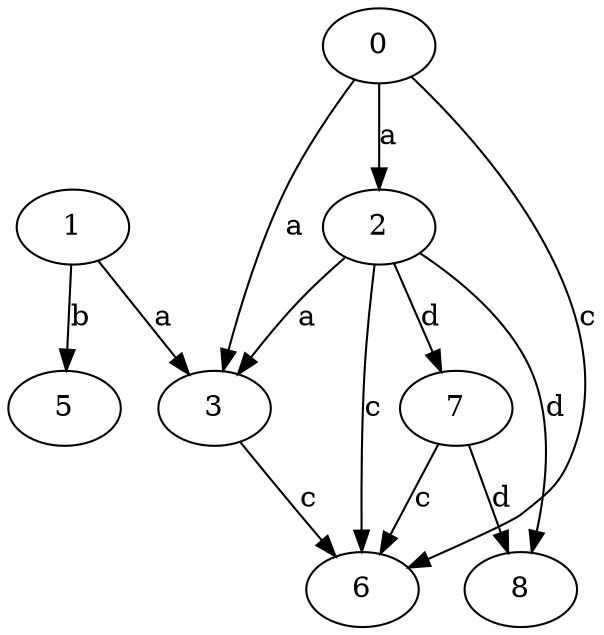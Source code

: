 strict digraph  {
1;
2;
3;
0;
5;
6;
7;
8;
1 -> 3  [label=a];
1 -> 5  [label=b];
2 -> 3  [label=a];
2 -> 6  [label=c];
2 -> 7  [label=d];
2 -> 8  [label=d];
3 -> 6  [label=c];
0 -> 2  [label=a];
0 -> 3  [label=a];
0 -> 6  [label=c];
7 -> 6  [label=c];
7 -> 8  [label=d];
}
